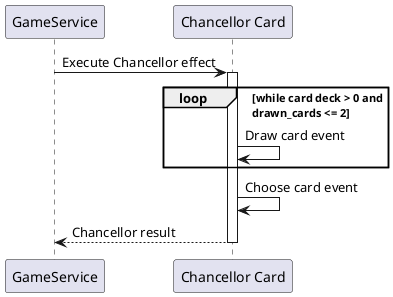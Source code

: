 @startuml ChancellorCardPlay

participant "GameService" as GameSvc
participant "Chancellor Card" as Chancellor

GameSvc -> Chancellor: Execute Chancellor effect
activate Chancellor
loop while card deck > 0 and\ndrawn_cards <= 2
    Chancellor -> Chancellor: Draw card event
end
Chancellor -> Chancellor: Choose card event

Chancellor --> GameSvc: Chancellor result

deactivate Chancellor

@enduml 